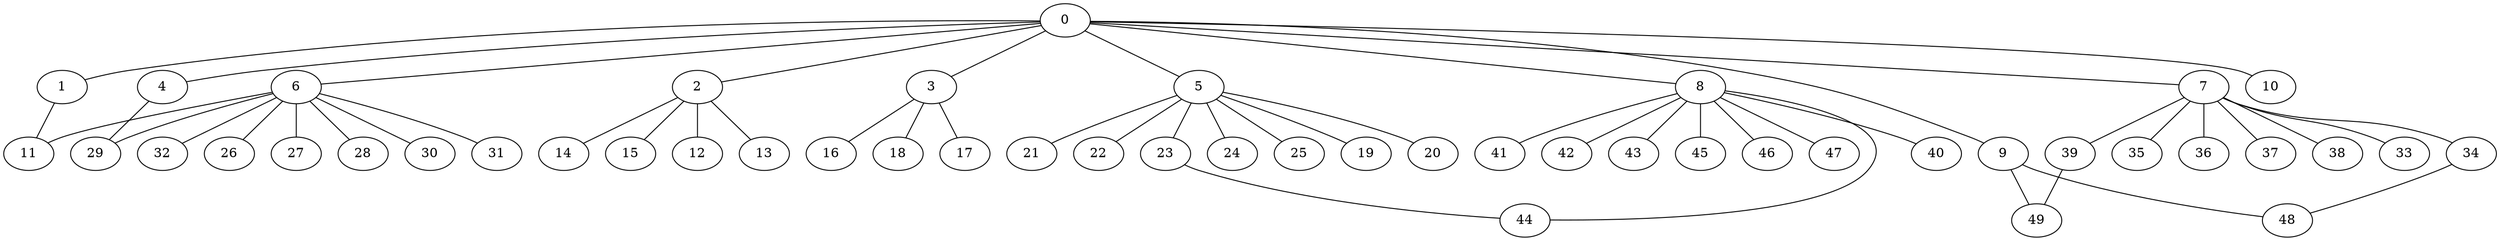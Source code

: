 
graph graphname {
    0 -- 1
0 -- 2
0 -- 3
0 -- 4
0 -- 5
0 -- 6
0 -- 7
0 -- 8
0 -- 9
0 -- 10
1 -- 11
2 -- 12
2 -- 13
2 -- 14
2 -- 15
3 -- 16
3 -- 18
3 -- 17
4 -- 29
5 -- 19
5 -- 20
5 -- 21
5 -- 22
5 -- 23
5 -- 24
5 -- 25
6 -- 32
6 -- 26
6 -- 27
6 -- 28
6 -- 29
6 -- 30
6 -- 31
6 -- 11
7 -- 33
7 -- 34
7 -- 35
7 -- 36
7 -- 37
7 -- 38
7 -- 39
8 -- 40
8 -- 41
8 -- 42
8 -- 43
8 -- 44
8 -- 45
8 -- 46
8 -- 47
9 -- 48
9 -- 49
23 -- 44
34 -- 48
39 -- 49

}
